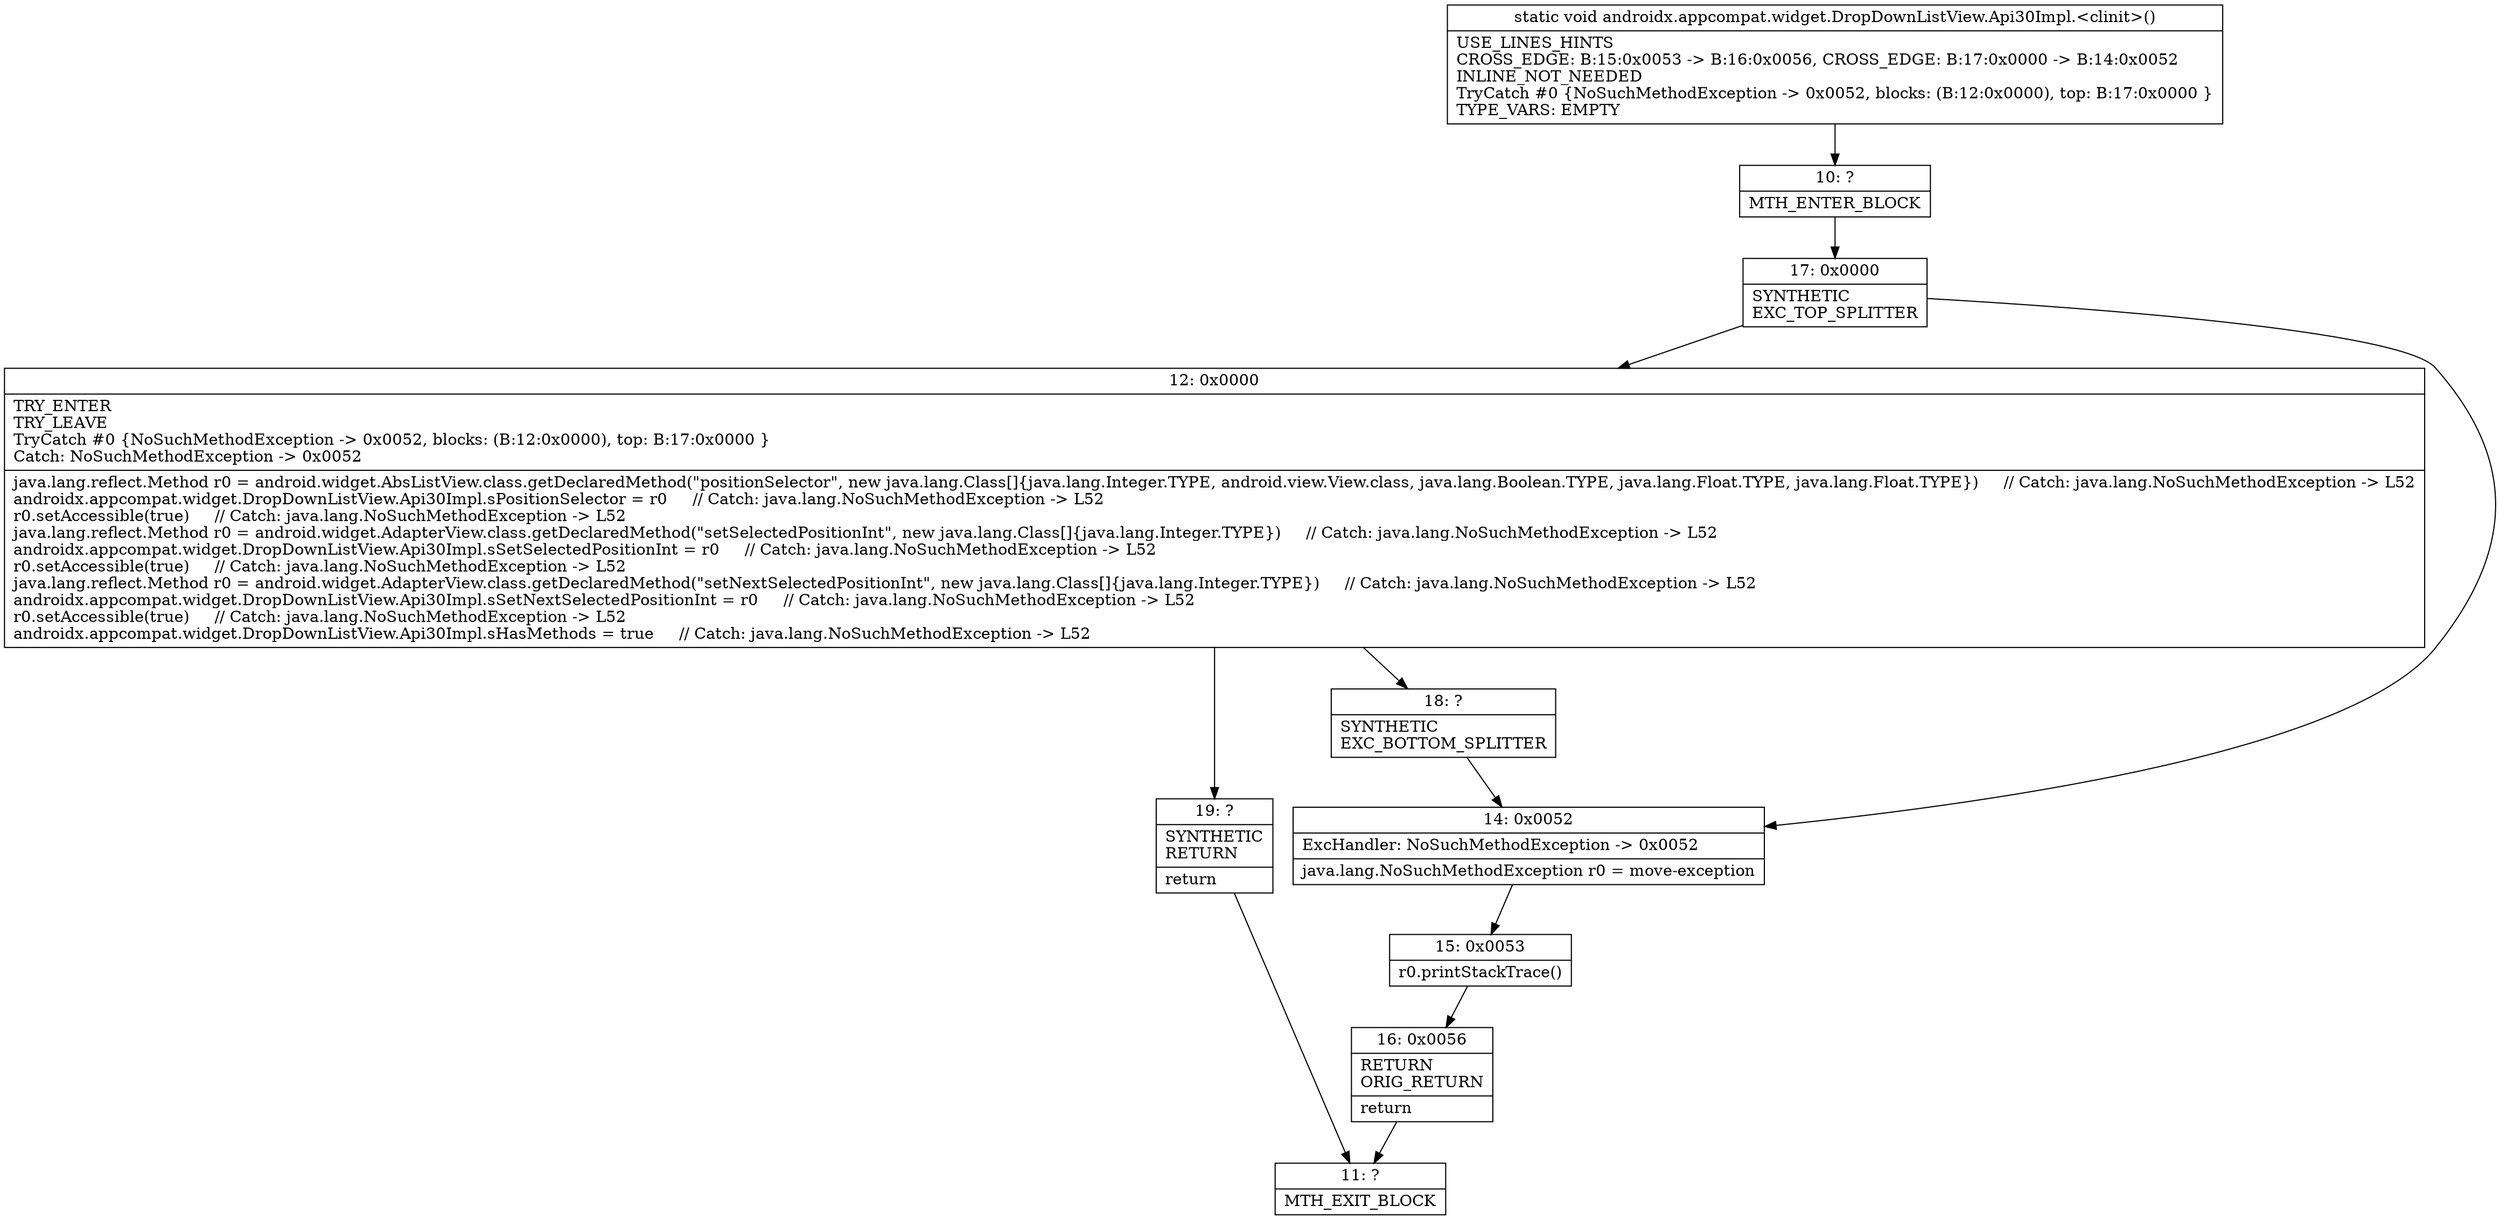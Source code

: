 digraph "CFG forandroidx.appcompat.widget.DropDownListView.Api30Impl.\<clinit\>()V" {
Node_10 [shape=record,label="{10\:\ ?|MTH_ENTER_BLOCK\l}"];
Node_17 [shape=record,label="{17\:\ 0x0000|SYNTHETIC\lEXC_TOP_SPLITTER\l}"];
Node_12 [shape=record,label="{12\:\ 0x0000|TRY_ENTER\lTRY_LEAVE\lTryCatch #0 \{NoSuchMethodException \-\> 0x0052, blocks: (B:12:0x0000), top: B:17:0x0000 \}\lCatch: NoSuchMethodException \-\> 0x0052\l|java.lang.reflect.Method r0 = android.widget.AbsListView.class.getDeclaredMethod(\"positionSelector\", new java.lang.Class[]\{java.lang.Integer.TYPE, android.view.View.class, java.lang.Boolean.TYPE, java.lang.Float.TYPE, java.lang.Float.TYPE\})     \/\/ Catch: java.lang.NoSuchMethodException \-\> L52\landroidx.appcompat.widget.DropDownListView.Api30Impl.sPositionSelector = r0     \/\/ Catch: java.lang.NoSuchMethodException \-\> L52\lr0.setAccessible(true)     \/\/ Catch: java.lang.NoSuchMethodException \-\> L52\ljava.lang.reflect.Method r0 = android.widget.AdapterView.class.getDeclaredMethod(\"setSelectedPositionInt\", new java.lang.Class[]\{java.lang.Integer.TYPE\})     \/\/ Catch: java.lang.NoSuchMethodException \-\> L52\landroidx.appcompat.widget.DropDownListView.Api30Impl.sSetSelectedPositionInt = r0     \/\/ Catch: java.lang.NoSuchMethodException \-\> L52\lr0.setAccessible(true)     \/\/ Catch: java.lang.NoSuchMethodException \-\> L52\ljava.lang.reflect.Method r0 = android.widget.AdapterView.class.getDeclaredMethod(\"setNextSelectedPositionInt\", new java.lang.Class[]\{java.lang.Integer.TYPE\})     \/\/ Catch: java.lang.NoSuchMethodException \-\> L52\landroidx.appcompat.widget.DropDownListView.Api30Impl.sSetNextSelectedPositionInt = r0     \/\/ Catch: java.lang.NoSuchMethodException \-\> L52\lr0.setAccessible(true)     \/\/ Catch: java.lang.NoSuchMethodException \-\> L52\landroidx.appcompat.widget.DropDownListView.Api30Impl.sHasMethods = true     \/\/ Catch: java.lang.NoSuchMethodException \-\> L52\l}"];
Node_18 [shape=record,label="{18\:\ ?|SYNTHETIC\lEXC_BOTTOM_SPLITTER\l}"];
Node_19 [shape=record,label="{19\:\ ?|SYNTHETIC\lRETURN\l|return\l}"];
Node_11 [shape=record,label="{11\:\ ?|MTH_EXIT_BLOCK\l}"];
Node_14 [shape=record,label="{14\:\ 0x0052|ExcHandler: NoSuchMethodException \-\> 0x0052\l|java.lang.NoSuchMethodException r0 = move\-exception\l}"];
Node_15 [shape=record,label="{15\:\ 0x0053|r0.printStackTrace()\l}"];
Node_16 [shape=record,label="{16\:\ 0x0056|RETURN\lORIG_RETURN\l|return\l}"];
MethodNode[shape=record,label="{static void androidx.appcompat.widget.DropDownListView.Api30Impl.\<clinit\>()  | USE_LINES_HINTS\lCROSS_EDGE: B:15:0x0053 \-\> B:16:0x0056, CROSS_EDGE: B:17:0x0000 \-\> B:14:0x0052\lINLINE_NOT_NEEDED\lTryCatch #0 \{NoSuchMethodException \-\> 0x0052, blocks: (B:12:0x0000), top: B:17:0x0000 \}\lTYPE_VARS: EMPTY\l}"];
MethodNode -> Node_10;Node_10 -> Node_17;
Node_17 -> Node_12;
Node_17 -> Node_14;
Node_12 -> Node_18;
Node_12 -> Node_19;
Node_18 -> Node_14;
Node_19 -> Node_11;
Node_14 -> Node_15;
Node_15 -> Node_16;
Node_16 -> Node_11;
}


